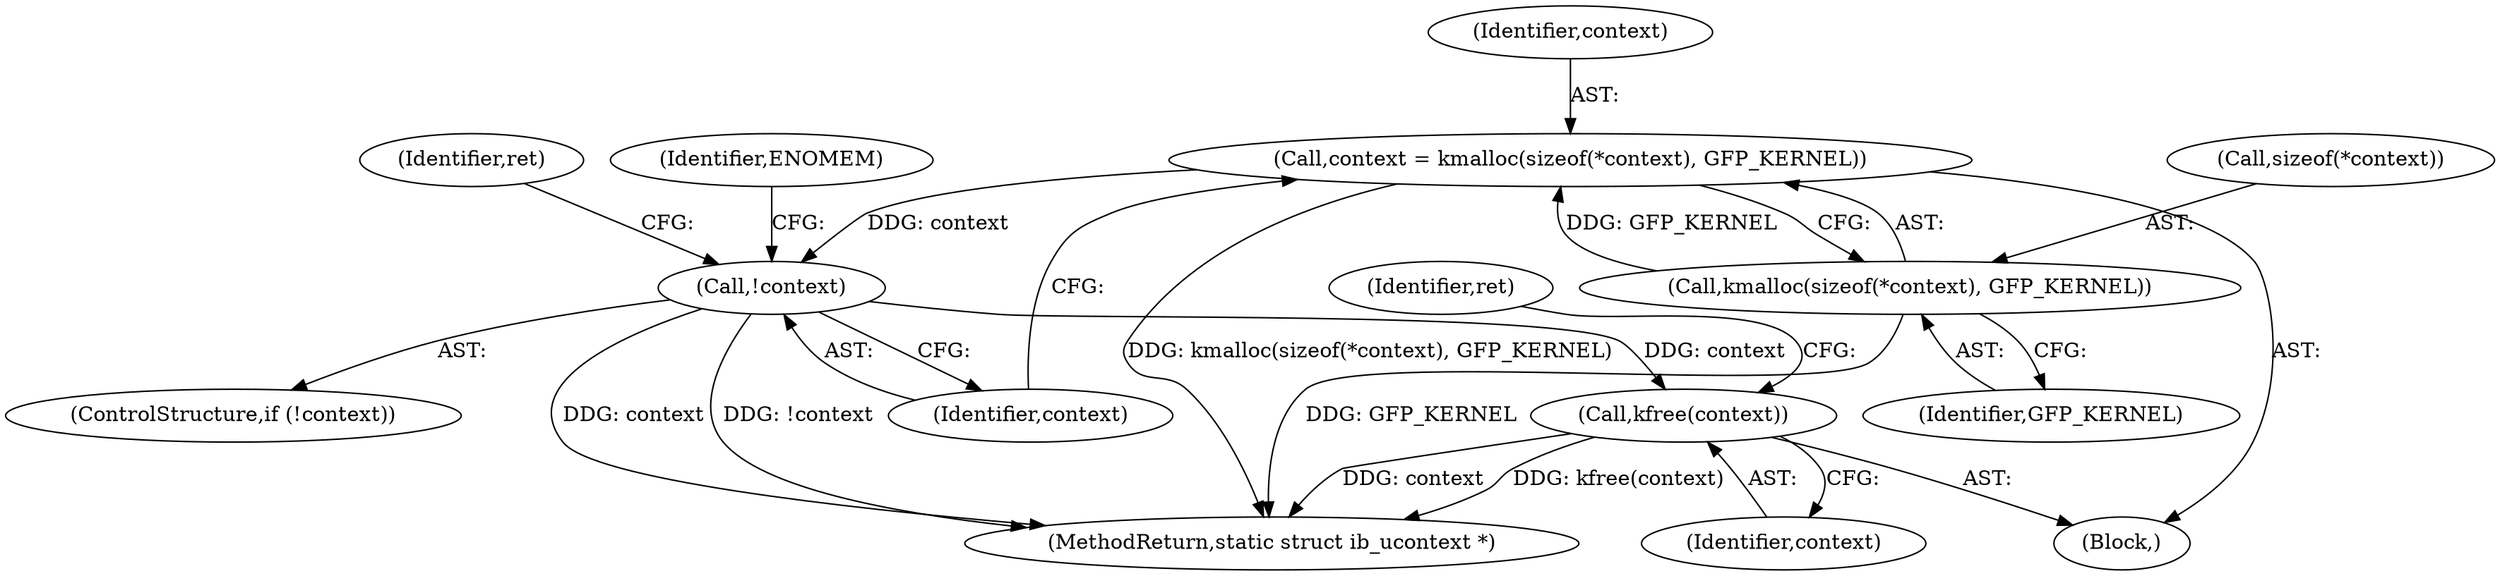 digraph "0_linux_df7e40425813c50cd252e6f5e348a81ef1acae56@API" {
"1000192" [label="(Call,kfree(context))"];
"1000132" [label="(Call,!context)"];
"1000124" [label="(Call,context = kmalloc(sizeof(*context), GFP_KERNEL))"];
"1000126" [label="(Call,kmalloc(sizeof(*context), GFP_KERNEL))"];
"1000196" [label="(Identifier,ret)"];
"1000103" [label="(Block,)"];
"1000137" [label="(Identifier,ENOMEM)"];
"1000139" [label="(Identifier,ret)"];
"1000124" [label="(Call,context = kmalloc(sizeof(*context), GFP_KERNEL))"];
"1000130" [label="(Identifier,GFP_KERNEL)"];
"1000131" [label="(ControlStructure,if (!context))"];
"1000197" [label="(MethodReturn,static struct ib_ucontext *)"];
"1000193" [label="(Identifier,context)"];
"1000125" [label="(Identifier,context)"];
"1000133" [label="(Identifier,context)"];
"1000192" [label="(Call,kfree(context))"];
"1000126" [label="(Call,kmalloc(sizeof(*context), GFP_KERNEL))"];
"1000132" [label="(Call,!context)"];
"1000127" [label="(Call,sizeof(*context))"];
"1000192" -> "1000103"  [label="AST: "];
"1000192" -> "1000193"  [label="CFG: "];
"1000193" -> "1000192"  [label="AST: "];
"1000196" -> "1000192"  [label="CFG: "];
"1000192" -> "1000197"  [label="DDG: context"];
"1000192" -> "1000197"  [label="DDG: kfree(context)"];
"1000132" -> "1000192"  [label="DDG: context"];
"1000132" -> "1000131"  [label="AST: "];
"1000132" -> "1000133"  [label="CFG: "];
"1000133" -> "1000132"  [label="AST: "];
"1000137" -> "1000132"  [label="CFG: "];
"1000139" -> "1000132"  [label="CFG: "];
"1000132" -> "1000197"  [label="DDG: !context"];
"1000132" -> "1000197"  [label="DDG: context"];
"1000124" -> "1000132"  [label="DDG: context"];
"1000124" -> "1000103"  [label="AST: "];
"1000124" -> "1000126"  [label="CFG: "];
"1000125" -> "1000124"  [label="AST: "];
"1000126" -> "1000124"  [label="AST: "];
"1000133" -> "1000124"  [label="CFG: "];
"1000124" -> "1000197"  [label="DDG: kmalloc(sizeof(*context), GFP_KERNEL)"];
"1000126" -> "1000124"  [label="DDG: GFP_KERNEL"];
"1000126" -> "1000130"  [label="CFG: "];
"1000127" -> "1000126"  [label="AST: "];
"1000130" -> "1000126"  [label="AST: "];
"1000126" -> "1000197"  [label="DDG: GFP_KERNEL"];
}
